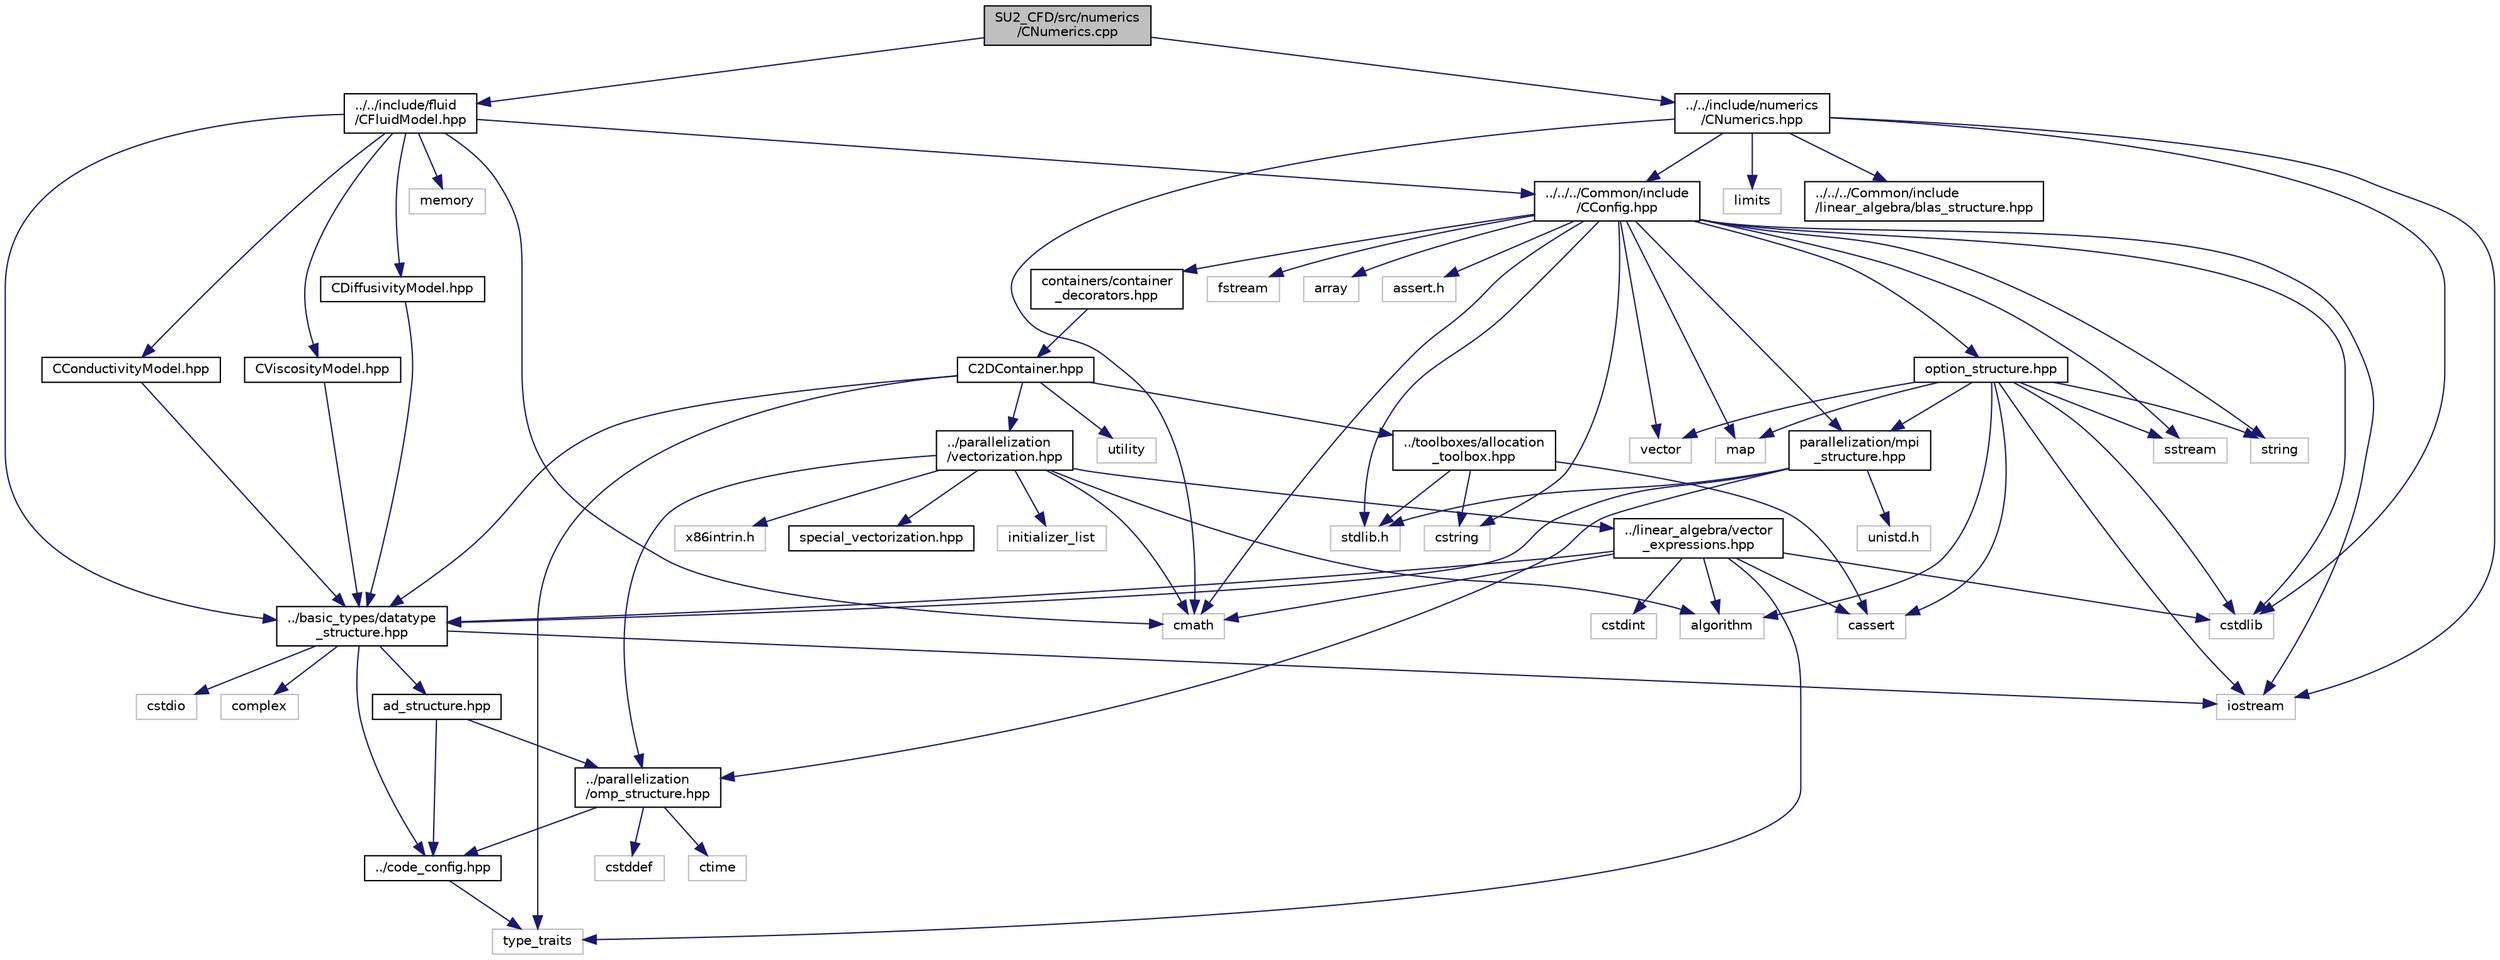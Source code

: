 digraph "SU2_CFD/src/numerics/CNumerics.cpp"
{
 // LATEX_PDF_SIZE
  edge [fontname="Helvetica",fontsize="10",labelfontname="Helvetica",labelfontsize="10"];
  node [fontname="Helvetica",fontsize="10",shape=record];
  Node1 [label="SU2_CFD/src/numerics\l/CNumerics.cpp",height=0.2,width=0.4,color="black", fillcolor="grey75", style="filled", fontcolor="black",tooltip="Implementation of the base for all numerics classes. Contains methods for common tasks,..."];
  Node1 -> Node2 [color="midnightblue",fontsize="10",style="solid",fontname="Helvetica"];
  Node2 [label="../../include/numerics\l/CNumerics.hpp",height=0.2,width=0.4,color="black", fillcolor="white", style="filled",URL="$CNumerics_8hpp.html",tooltip="Declaration of the base numerics class, the implementation is in the CNumerics.cpp file."];
  Node2 -> Node3 [color="midnightblue",fontsize="10",style="solid",fontname="Helvetica"];
  Node3 [label="cmath",height=0.2,width=0.4,color="grey75", fillcolor="white", style="filled",tooltip=" "];
  Node2 -> Node4 [color="midnightblue",fontsize="10",style="solid",fontname="Helvetica"];
  Node4 [label="iostream",height=0.2,width=0.4,color="grey75", fillcolor="white", style="filled",tooltip=" "];
  Node2 -> Node5 [color="midnightblue",fontsize="10",style="solid",fontname="Helvetica"];
  Node5 [label="limits",height=0.2,width=0.4,color="grey75", fillcolor="white", style="filled",tooltip=" "];
  Node2 -> Node6 [color="midnightblue",fontsize="10",style="solid",fontname="Helvetica"];
  Node6 [label="cstdlib",height=0.2,width=0.4,color="grey75", fillcolor="white", style="filled",tooltip=" "];
  Node2 -> Node7 [color="midnightblue",fontsize="10",style="solid",fontname="Helvetica"];
  Node7 [label="../../../Common/include\l/CConfig.hpp",height=0.2,width=0.4,color="black", fillcolor="white", style="filled",URL="$CConfig_8hpp.html",tooltip="All the information about the definition of the physical problem. The subroutines and functions are i..."];
  Node7 -> Node8 [color="midnightblue",fontsize="10",style="solid",fontname="Helvetica"];
  Node8 [label="parallelization/mpi\l_structure.hpp",height=0.2,width=0.4,color="black", fillcolor="white", style="filled",URL="$mpi__structure_8hpp.html",tooltip="Headers of the mpi interface for generalized datatypes. The subroutines and functions are in the mpi_..."];
  Node8 -> Node9 [color="midnightblue",fontsize="10",style="solid",fontname="Helvetica"];
  Node9 [label="stdlib.h",height=0.2,width=0.4,color="grey75", fillcolor="white", style="filled",tooltip=" "];
  Node8 -> Node10 [color="midnightblue",fontsize="10",style="solid",fontname="Helvetica"];
  Node10 [label="../basic_types/datatype\l_structure.hpp",height=0.2,width=0.4,color="black", fillcolor="white", style="filled",URL="$datatype__structure_8hpp.html",tooltip="Headers for generalized datatypes, defines an interface for AD types."];
  Node10 -> Node4 [color="midnightblue",fontsize="10",style="solid",fontname="Helvetica"];
  Node10 -> Node11 [color="midnightblue",fontsize="10",style="solid",fontname="Helvetica"];
  Node11 [label="complex",height=0.2,width=0.4,color="grey75", fillcolor="white", style="filled",tooltip=" "];
  Node10 -> Node12 [color="midnightblue",fontsize="10",style="solid",fontname="Helvetica"];
  Node12 [label="cstdio",height=0.2,width=0.4,color="grey75", fillcolor="white", style="filled",tooltip=" "];
  Node10 -> Node13 [color="midnightblue",fontsize="10",style="solid",fontname="Helvetica"];
  Node13 [label="../code_config.hpp",height=0.2,width=0.4,color="black", fillcolor="white", style="filled",URL="$code__config_8hpp.html",tooltip="Header file for collecting common macros, definitions and type configurations."];
  Node13 -> Node14 [color="midnightblue",fontsize="10",style="solid",fontname="Helvetica"];
  Node14 [label="type_traits",height=0.2,width=0.4,color="grey75", fillcolor="white", style="filled",tooltip=" "];
  Node10 -> Node15 [color="midnightblue",fontsize="10",style="solid",fontname="Helvetica"];
  Node15 [label="ad_structure.hpp",height=0.2,width=0.4,color="black", fillcolor="white", style="filled",URL="$ad__structure_8hpp.html",tooltip="Main routines for the algorithmic differentiation (AD) structure."];
  Node15 -> Node13 [color="midnightblue",fontsize="10",style="solid",fontname="Helvetica"];
  Node15 -> Node16 [color="midnightblue",fontsize="10",style="solid",fontname="Helvetica"];
  Node16 [label="../parallelization\l/omp_structure.hpp",height=0.2,width=0.4,color="black", fillcolor="white", style="filled",URL="$omp__structure_8hpp.html",tooltip="OpenMP interface header, provides compatibility functions if the code is built without OpenMP support..."];
  Node16 -> Node17 [color="midnightblue",fontsize="10",style="solid",fontname="Helvetica"];
  Node17 [label="cstddef",height=0.2,width=0.4,color="grey75", fillcolor="white", style="filled",tooltip=" "];
  Node16 -> Node13 [color="midnightblue",fontsize="10",style="solid",fontname="Helvetica"];
  Node16 -> Node18 [color="midnightblue",fontsize="10",style="solid",fontname="Helvetica"];
  Node18 [label="ctime",height=0.2,width=0.4,color="grey75", fillcolor="white", style="filled",tooltip=" "];
  Node8 -> Node19 [color="midnightblue",fontsize="10",style="solid",fontname="Helvetica"];
  Node19 [label="unistd.h",height=0.2,width=0.4,color="grey75", fillcolor="white", style="filled",tooltip=" "];
  Node8 -> Node16 [color="midnightblue",fontsize="10",style="solid",fontname="Helvetica"];
  Node7 -> Node4 [color="midnightblue",fontsize="10",style="solid",fontname="Helvetica"];
  Node7 -> Node6 [color="midnightblue",fontsize="10",style="solid",fontname="Helvetica"];
  Node7 -> Node20 [color="midnightblue",fontsize="10",style="solid",fontname="Helvetica"];
  Node20 [label="fstream",height=0.2,width=0.4,color="grey75", fillcolor="white", style="filled",tooltip=" "];
  Node7 -> Node21 [color="midnightblue",fontsize="10",style="solid",fontname="Helvetica"];
  Node21 [label="sstream",height=0.2,width=0.4,color="grey75", fillcolor="white", style="filled",tooltip=" "];
  Node7 -> Node22 [color="midnightblue",fontsize="10",style="solid",fontname="Helvetica"];
  Node22 [label="string",height=0.2,width=0.4,color="grey75", fillcolor="white", style="filled",tooltip=" "];
  Node7 -> Node23 [color="midnightblue",fontsize="10",style="solid",fontname="Helvetica"];
  Node23 [label="cstring",height=0.2,width=0.4,color="grey75", fillcolor="white", style="filled",tooltip=" "];
  Node7 -> Node24 [color="midnightblue",fontsize="10",style="solid",fontname="Helvetica"];
  Node24 [label="vector",height=0.2,width=0.4,color="grey75", fillcolor="white", style="filled",tooltip=" "];
  Node7 -> Node25 [color="midnightblue",fontsize="10",style="solid",fontname="Helvetica"];
  Node25 [label="array",height=0.2,width=0.4,color="grey75", fillcolor="white", style="filled",tooltip=" "];
  Node7 -> Node9 [color="midnightblue",fontsize="10",style="solid",fontname="Helvetica"];
  Node7 -> Node3 [color="midnightblue",fontsize="10",style="solid",fontname="Helvetica"];
  Node7 -> Node26 [color="midnightblue",fontsize="10",style="solid",fontname="Helvetica"];
  Node26 [label="map",height=0.2,width=0.4,color="grey75", fillcolor="white", style="filled",tooltip=" "];
  Node7 -> Node27 [color="midnightblue",fontsize="10",style="solid",fontname="Helvetica"];
  Node27 [label="assert.h",height=0.2,width=0.4,color="grey75", fillcolor="white", style="filled",tooltip=" "];
  Node7 -> Node28 [color="midnightblue",fontsize="10",style="solid",fontname="Helvetica"];
  Node28 [label="option_structure.hpp",height=0.2,width=0.4,color="black", fillcolor="white", style="filled",URL="$option__structure_8hpp.html",tooltip="Defines classes for referencing options for easy input in CConfig."];
  Node28 -> Node8 [color="midnightblue",fontsize="10",style="solid",fontname="Helvetica"];
  Node28 -> Node4 [color="midnightblue",fontsize="10",style="solid",fontname="Helvetica"];
  Node28 -> Node21 [color="midnightblue",fontsize="10",style="solid",fontname="Helvetica"];
  Node28 -> Node22 [color="midnightblue",fontsize="10",style="solid",fontname="Helvetica"];
  Node28 -> Node24 [color="midnightblue",fontsize="10",style="solid",fontname="Helvetica"];
  Node28 -> Node26 [color="midnightblue",fontsize="10",style="solid",fontname="Helvetica"];
  Node28 -> Node6 [color="midnightblue",fontsize="10",style="solid",fontname="Helvetica"];
  Node28 -> Node29 [color="midnightblue",fontsize="10",style="solid",fontname="Helvetica"];
  Node29 [label="algorithm",height=0.2,width=0.4,color="grey75", fillcolor="white", style="filled",tooltip=" "];
  Node28 -> Node30 [color="midnightblue",fontsize="10",style="solid",fontname="Helvetica"];
  Node30 [label="cassert",height=0.2,width=0.4,color="grey75", fillcolor="white", style="filled",tooltip=" "];
  Node7 -> Node31 [color="midnightblue",fontsize="10",style="solid",fontname="Helvetica"];
  Node31 [label="containers/container\l_decorators.hpp",height=0.2,width=0.4,color="black", fillcolor="white", style="filled",URL="$container__decorators_8hpp.html",tooltip="Collection of small classes that decorate C2DContainer to augment its functionality,..."];
  Node31 -> Node32 [color="midnightblue",fontsize="10",style="solid",fontname="Helvetica"];
  Node32 [label="C2DContainer.hpp",height=0.2,width=0.4,color="black", fillcolor="white", style="filled",URL="$C2DContainer_8hpp.html",tooltip="A templated vector/matrix object."];
  Node32 -> Node33 [color="midnightblue",fontsize="10",style="solid",fontname="Helvetica"];
  Node33 [label="../toolboxes/allocation\l_toolbox.hpp",height=0.2,width=0.4,color="black", fillcolor="white", style="filled",URL="$allocation__toolbox_8hpp.html",tooltip="Helper function and classes for memory allocation. Focus on portability across platforms."];
  Node33 -> Node9 [color="midnightblue",fontsize="10",style="solid",fontname="Helvetica"];
  Node33 -> Node23 [color="midnightblue",fontsize="10",style="solid",fontname="Helvetica"];
  Node33 -> Node30 [color="midnightblue",fontsize="10",style="solid",fontname="Helvetica"];
  Node32 -> Node10 [color="midnightblue",fontsize="10",style="solid",fontname="Helvetica"];
  Node32 -> Node34 [color="midnightblue",fontsize="10",style="solid",fontname="Helvetica"];
  Node34 [label="../parallelization\l/vectorization.hpp",height=0.2,width=0.4,color="black", fillcolor="white", style="filled",URL="$vectorization_8hpp.html",tooltip="Implementation of a portable SIMD type."];
  Node34 -> Node35 [color="midnightblue",fontsize="10",style="solid",fontname="Helvetica"];
  Node35 [label="../linear_algebra/vector\l_expressions.hpp",height=0.2,width=0.4,color="black", fillcolor="white", style="filled",URL="$vector__expressions_8hpp.html",tooltip="Expression templates for vector types with coefficient-wise operations."];
  Node35 -> Node10 [color="midnightblue",fontsize="10",style="solid",fontname="Helvetica"];
  Node35 -> Node14 [color="midnightblue",fontsize="10",style="solid",fontname="Helvetica"];
  Node35 -> Node29 [color="midnightblue",fontsize="10",style="solid",fontname="Helvetica"];
  Node35 -> Node30 [color="midnightblue",fontsize="10",style="solid",fontname="Helvetica"];
  Node35 -> Node6 [color="midnightblue",fontsize="10",style="solid",fontname="Helvetica"];
  Node35 -> Node3 [color="midnightblue",fontsize="10",style="solid",fontname="Helvetica"];
  Node35 -> Node36 [color="midnightblue",fontsize="10",style="solid",fontname="Helvetica"];
  Node36 [label="cstdint",height=0.2,width=0.4,color="grey75", fillcolor="white", style="filled",tooltip=" "];
  Node34 -> Node16 [color="midnightblue",fontsize="10",style="solid",fontname="Helvetica"];
  Node34 -> Node37 [color="midnightblue",fontsize="10",style="solid",fontname="Helvetica"];
  Node37 [label="initializer_list",height=0.2,width=0.4,color="grey75", fillcolor="white", style="filled",tooltip=" "];
  Node34 -> Node29 [color="midnightblue",fontsize="10",style="solid",fontname="Helvetica"];
  Node34 -> Node3 [color="midnightblue",fontsize="10",style="solid",fontname="Helvetica"];
  Node34 -> Node38 [color="midnightblue",fontsize="10",style="solid",fontname="Helvetica"];
  Node38 [label="x86intrin.h",height=0.2,width=0.4,color="grey75", fillcolor="white", style="filled",tooltip=" "];
  Node34 -> Node39 [color="midnightblue",fontsize="10",style="solid",fontname="Helvetica"];
  Node39 [label="special_vectorization.hpp",height=0.2,width=0.4,color="black", fillcolor="white", style="filled",URL="$special__vectorization_8hpp.html",tooltip="Code generator header to create specializations of simd::Array."];
  Node32 -> Node40 [color="midnightblue",fontsize="10",style="solid",fontname="Helvetica"];
  Node40 [label="utility",height=0.2,width=0.4,color="grey75", fillcolor="white", style="filled",tooltip=" "];
  Node32 -> Node14 [color="midnightblue",fontsize="10",style="solid",fontname="Helvetica"];
  Node2 -> Node41 [color="midnightblue",fontsize="10",style="solid",fontname="Helvetica"];
  Node41 [label="../../../Common/include\l/linear_algebra/blas_structure.hpp",height=0.2,width=0.4,color="black", fillcolor="white", style="filled",URL="$blas__structure_8hpp.html",tooltip="Include files and headers of the functions for matrix and vector operations, which are typically foun..."];
  Node1 -> Node42 [color="midnightblue",fontsize="10",style="solid",fontname="Helvetica"];
  Node42 [label="../../include/fluid\l/CFluidModel.hpp",height=0.2,width=0.4,color="black", fillcolor="white", style="filled",URL="$CFluidModel_8hpp.html",tooltip="Defines the main fluid model class for thermophysical properties."];
  Node42 -> Node3 [color="midnightblue",fontsize="10",style="solid",fontname="Helvetica"];
  Node42 -> Node43 [color="midnightblue",fontsize="10",style="solid",fontname="Helvetica"];
  Node43 [label="memory",height=0.2,width=0.4,color="grey75", fillcolor="white", style="filled",tooltip=" "];
  Node42 -> Node7 [color="midnightblue",fontsize="10",style="solid",fontname="Helvetica"];
  Node42 -> Node10 [color="midnightblue",fontsize="10",style="solid",fontname="Helvetica"];
  Node42 -> Node44 [color="midnightblue",fontsize="10",style="solid",fontname="Helvetica"];
  Node44 [label="CConductivityModel.hpp",height=0.2,width=0.4,color="black", fillcolor="white", style="filled",URL="$CConductivityModel_8hpp.html",tooltip="Defines an interface class for thermal conductivity models."];
  Node44 -> Node10 [color="midnightblue",fontsize="10",style="solid",fontname="Helvetica"];
  Node42 -> Node45 [color="midnightblue",fontsize="10",style="solid",fontname="Helvetica"];
  Node45 [label="CViscosityModel.hpp",height=0.2,width=0.4,color="black", fillcolor="white", style="filled",URL="$CViscosityModel_8hpp.html",tooltip="Interface class for defining laminar viscosity models."];
  Node45 -> Node10 [color="midnightblue",fontsize="10",style="solid",fontname="Helvetica"];
  Node42 -> Node46 [color="midnightblue",fontsize="10",style="solid",fontname="Helvetica"];
  Node46 [label="CDiffusivityModel.hpp",height=0.2,width=0.4,color="black", fillcolor="white", style="filled",URL="$CDiffusivityModel_8hpp.html",tooltip="Interface class for defining mass diffusivity models."];
  Node46 -> Node10 [color="midnightblue",fontsize="10",style="solid",fontname="Helvetica"];
}
